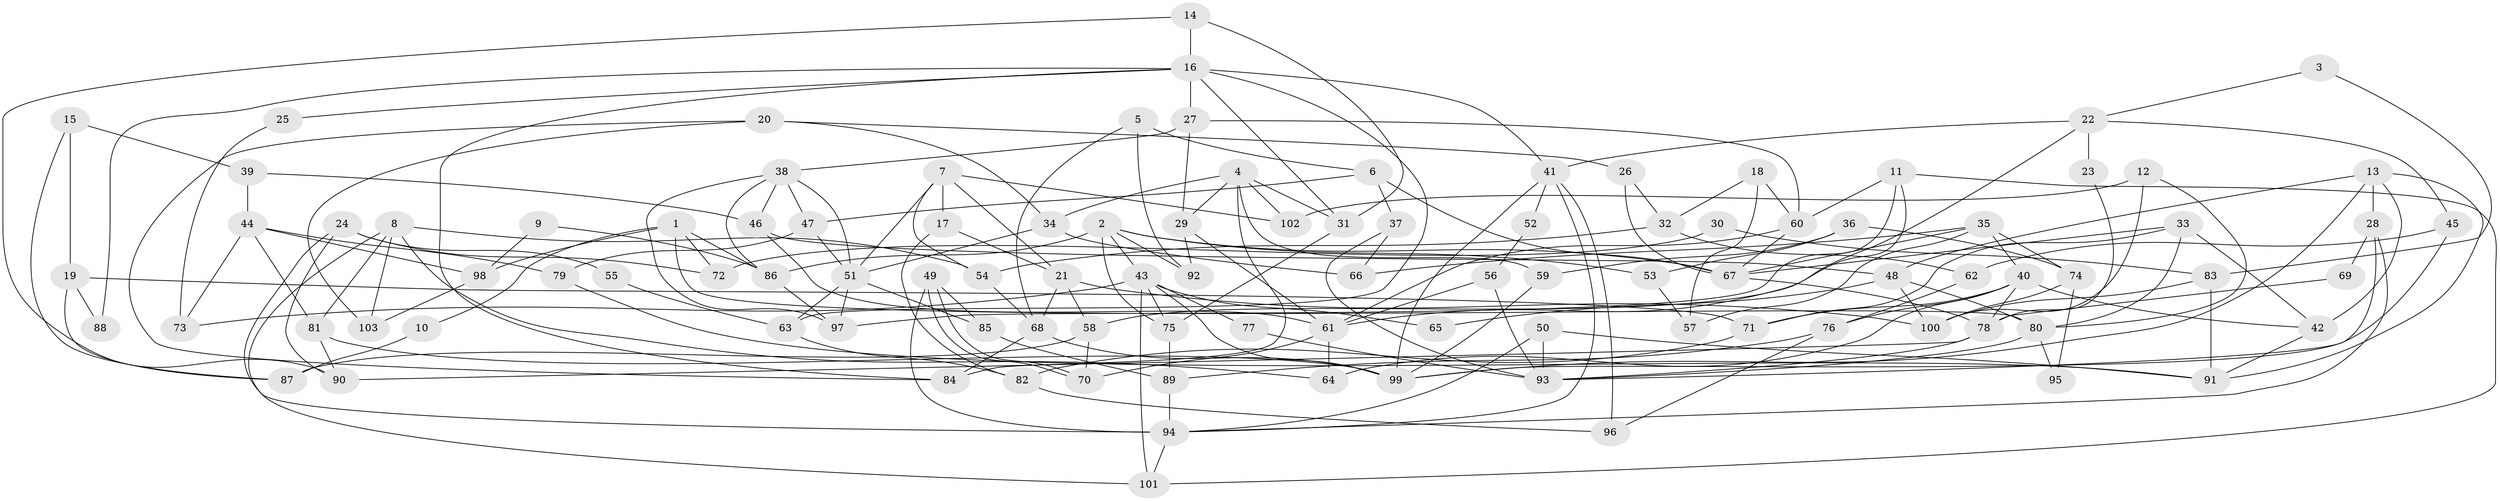 // Generated by graph-tools (version 1.1) at 2025/02/03/09/25 03:02:15]
// undirected, 103 vertices, 206 edges
graph export_dot {
graph [start="1"]
  node [color=gray90,style=filled];
  1;
  2;
  3;
  4;
  5;
  6;
  7;
  8;
  9;
  10;
  11;
  12;
  13;
  14;
  15;
  16;
  17;
  18;
  19;
  20;
  21;
  22;
  23;
  24;
  25;
  26;
  27;
  28;
  29;
  30;
  31;
  32;
  33;
  34;
  35;
  36;
  37;
  38;
  39;
  40;
  41;
  42;
  43;
  44;
  45;
  46;
  47;
  48;
  49;
  50;
  51;
  52;
  53;
  54;
  55;
  56;
  57;
  58;
  59;
  60;
  61;
  62;
  63;
  64;
  65;
  66;
  67;
  68;
  69;
  70;
  71;
  72;
  73;
  74;
  75;
  76;
  77;
  78;
  79;
  80;
  81;
  82;
  83;
  84;
  85;
  86;
  87;
  88;
  89;
  90;
  91;
  92;
  93;
  94;
  95;
  96;
  97;
  98;
  99;
  100;
  101;
  102;
  103;
  1 -- 80;
  1 -- 86;
  1 -- 10;
  1 -- 72;
  1 -- 98;
  2 -- 43;
  2 -- 75;
  2 -- 53;
  2 -- 67;
  2 -- 86;
  2 -- 92;
  3 -- 83;
  3 -- 22;
  4 -- 84;
  4 -- 34;
  4 -- 29;
  4 -- 31;
  4 -- 59;
  4 -- 102;
  5 -- 6;
  5 -- 92;
  5 -- 68;
  6 -- 67;
  6 -- 47;
  6 -- 37;
  7 -- 17;
  7 -- 21;
  7 -- 51;
  7 -- 54;
  7 -- 102;
  8 -- 54;
  8 -- 64;
  8 -- 81;
  8 -- 101;
  8 -- 103;
  9 -- 86;
  9 -- 98;
  10 -- 87;
  11 -- 60;
  11 -- 101;
  11 -- 61;
  11 -- 97;
  12 -- 102;
  12 -- 80;
  12 -- 100;
  13 -- 99;
  13 -- 42;
  13 -- 28;
  13 -- 48;
  13 -- 91;
  14 -- 31;
  14 -- 90;
  14 -- 16;
  15 -- 39;
  15 -- 87;
  15 -- 19;
  16 -- 27;
  16 -- 25;
  16 -- 31;
  16 -- 41;
  16 -- 63;
  16 -- 84;
  16 -- 88;
  17 -- 82;
  17 -- 21;
  18 -- 60;
  18 -- 32;
  18 -- 57;
  19 -- 71;
  19 -- 87;
  19 -- 88;
  20 -- 84;
  20 -- 103;
  20 -- 26;
  20 -- 34;
  21 -- 58;
  21 -- 100;
  21 -- 68;
  22 -- 45;
  22 -- 41;
  22 -- 23;
  22 -- 58;
  23 -- 78;
  24 -- 90;
  24 -- 94;
  24 -- 55;
  24 -- 72;
  25 -- 73;
  26 -- 67;
  26 -- 32;
  27 -- 29;
  27 -- 38;
  27 -- 60;
  28 -- 93;
  28 -- 69;
  28 -- 94;
  29 -- 61;
  29 -- 92;
  30 -- 83;
  30 -- 72;
  31 -- 75;
  32 -- 54;
  32 -- 62;
  33 -- 80;
  33 -- 42;
  33 -- 67;
  33 -- 71;
  34 -- 51;
  34 -- 66;
  35 -- 67;
  35 -- 74;
  35 -- 40;
  35 -- 57;
  35 -- 66;
  36 -- 53;
  36 -- 59;
  36 -- 74;
  37 -- 66;
  37 -- 93;
  38 -- 86;
  38 -- 97;
  38 -- 46;
  38 -- 47;
  38 -- 51;
  39 -- 46;
  39 -- 44;
  40 -- 71;
  40 -- 42;
  40 -- 64;
  40 -- 76;
  40 -- 78;
  41 -- 94;
  41 -- 52;
  41 -- 96;
  41 -- 99;
  42 -- 91;
  43 -- 99;
  43 -- 101;
  43 -- 65;
  43 -- 73;
  43 -- 75;
  43 -- 77;
  44 -- 79;
  44 -- 81;
  44 -- 73;
  44 -- 98;
  45 -- 99;
  45 -- 62;
  46 -- 61;
  46 -- 48;
  47 -- 51;
  47 -- 79;
  48 -- 65;
  48 -- 80;
  48 -- 100;
  49 -- 70;
  49 -- 70;
  49 -- 85;
  49 -- 94;
  50 -- 94;
  50 -- 93;
  50 -- 91;
  51 -- 63;
  51 -- 85;
  51 -- 97;
  52 -- 56;
  53 -- 57;
  54 -- 68;
  55 -- 63;
  56 -- 61;
  56 -- 93;
  58 -- 70;
  58 -- 87;
  59 -- 99;
  60 -- 67;
  60 -- 61;
  61 -- 64;
  61 -- 70;
  62 -- 76;
  63 -- 82;
  67 -- 78;
  68 -- 84;
  68 -- 99;
  69 -- 78;
  71 -- 82;
  74 -- 100;
  74 -- 95;
  75 -- 89;
  76 -- 89;
  76 -- 96;
  77 -- 93;
  78 -- 90;
  78 -- 93;
  79 -- 91;
  80 -- 93;
  80 -- 95;
  81 -- 99;
  81 -- 90;
  82 -- 96;
  83 -- 91;
  83 -- 100;
  85 -- 89;
  86 -- 97;
  89 -- 94;
  94 -- 101;
  98 -- 103;
}
